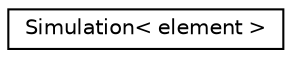 digraph "Graphical Class Hierarchy"
{
 // LATEX_PDF_SIZE
  edge [fontname="Helvetica",fontsize="10",labelfontname="Helvetica",labelfontsize="10"];
  node [fontname="Helvetica",fontsize="10",shape=record];
  rankdir="LR";
  Node0 [label="Simulation\< element \>",height=0.2,width=0.4,color="black", fillcolor="white", style="filled",URL="$class_simulation.html",tooltip=" "];
}
